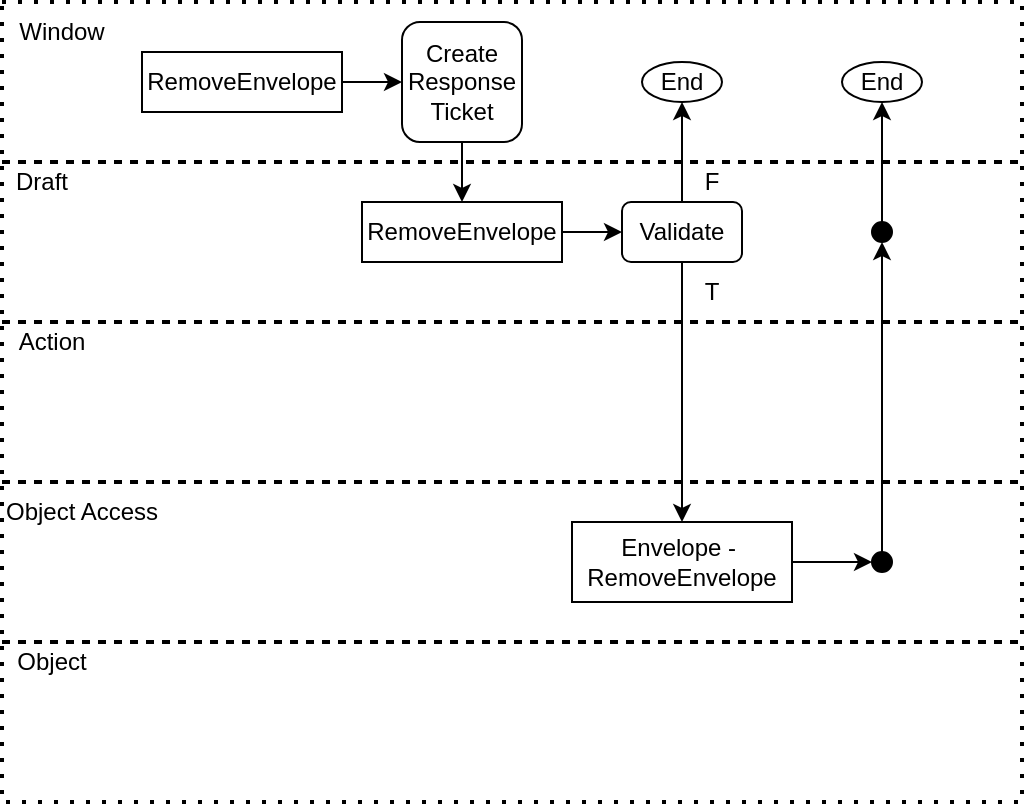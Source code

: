 <mxfile version="20.5.3" type="device"><diagram id="FmuEPTsOrhMxbWS6zh5u" name="Page-1"><mxGraphModel dx="1087" dy="514" grid="1" gridSize="10" guides="1" tooltips="1" connect="1" arrows="1" fold="1" page="1" pageScale="1" pageWidth="850" pageHeight="1100" math="0" shadow="0"><root><mxCell id="0"/><mxCell id="1" parent="0"/><mxCell id="bh2-W7jbPsM2EbF49mup-1" value="Window" style="text;html=1;strokeColor=none;fillColor=none;align=center;verticalAlign=middle;whiteSpace=wrap;rounded=0;" vertex="1" parent="1"><mxGeometry x="30" y="20" width="60" height="30" as="geometry"/></mxCell><mxCell id="bh2-W7jbPsM2EbF49mup-2" value="Draft" style="text;html=1;strokeColor=none;fillColor=none;align=center;verticalAlign=middle;whiteSpace=wrap;rounded=0;" vertex="1" parent="1"><mxGeometry x="30" y="100" width="40" height="20" as="geometry"/></mxCell><mxCell id="bh2-W7jbPsM2EbF49mup-3" value="Action" style="text;html=1;strokeColor=none;fillColor=none;align=center;verticalAlign=middle;whiteSpace=wrap;rounded=0;" vertex="1" parent="1"><mxGeometry x="30" y="180" width="50" height="20" as="geometry"/></mxCell><mxCell id="bh2-W7jbPsM2EbF49mup-4" value="Object Access" style="text;html=1;strokeColor=none;fillColor=none;align=center;verticalAlign=middle;whiteSpace=wrap;rounded=0;" vertex="1" parent="1"><mxGeometry x="30" y="260" width="80" height="30" as="geometry"/></mxCell><mxCell id="bh2-W7jbPsM2EbF49mup-5" value="Object" style="text;html=1;strokeColor=none;fillColor=none;align=center;verticalAlign=middle;whiteSpace=wrap;rounded=0;" vertex="1" parent="1"><mxGeometry x="30" y="340" width="50" height="20" as="geometry"/></mxCell><mxCell id="bh2-W7jbPsM2EbF49mup-6" value="" style="endArrow=none;dashed=1;html=1;dashPattern=1 3;strokeWidth=2;rounded=0;exitX=0;exitY=0;exitDx=0;exitDy=0;entryX=0;entryY=0;entryDx=0;entryDy=0;" edge="1" parent="1" source="bh2-W7jbPsM2EbF49mup-1" target="bh2-W7jbPsM2EbF49mup-1"><mxGeometry width="50" height="50" relative="1" as="geometry"><mxPoint x="410" y="250" as="sourcePoint"/><mxPoint x="830" y="100" as="targetPoint"/><Array as="points"><mxPoint x="540" y="20"/><mxPoint x="540" y="100"/><mxPoint x="30" y="100"/></Array></mxGeometry></mxCell><mxCell id="bh2-W7jbPsM2EbF49mup-7" value="" style="endArrow=none;dashed=1;html=1;dashPattern=1 3;strokeWidth=2;rounded=0;exitX=0;exitY=0;exitDx=0;exitDy=0;entryX=0;entryY=0;entryDx=0;entryDy=0;" edge="1" parent="1"><mxGeometry width="50" height="50" relative="1" as="geometry"><mxPoint x="30" y="100" as="sourcePoint"/><mxPoint x="30" y="100" as="targetPoint"/><Array as="points"><mxPoint x="540" y="100"/><mxPoint x="540" y="180"/><mxPoint x="30" y="180"/></Array></mxGeometry></mxCell><mxCell id="bh2-W7jbPsM2EbF49mup-8" value="" style="endArrow=none;dashed=1;html=1;dashPattern=1 3;strokeWidth=2;rounded=0;exitX=0;exitY=0;exitDx=0;exitDy=0;entryX=0;entryY=0;entryDx=0;entryDy=0;" edge="1" parent="1"><mxGeometry width="50" height="50" relative="1" as="geometry"><mxPoint x="30" y="180.0" as="sourcePoint"/><mxPoint x="30" y="180.0" as="targetPoint"/><Array as="points"><mxPoint x="540" y="180"/><mxPoint x="540" y="260"/><mxPoint x="30" y="260"/></Array></mxGeometry></mxCell><mxCell id="bh2-W7jbPsM2EbF49mup-9" value="" style="endArrow=none;dashed=1;html=1;dashPattern=1 3;strokeWidth=2;rounded=0;exitX=0;exitY=0;exitDx=0;exitDy=0;entryX=0;entryY=0;entryDx=0;entryDy=0;" edge="1" parent="1"><mxGeometry width="50" height="50" relative="1" as="geometry"><mxPoint x="30" y="260.0" as="sourcePoint"/><mxPoint x="30" y="260.0" as="targetPoint"/><Array as="points"><mxPoint x="540" y="260"/><mxPoint x="540" y="340"/><mxPoint x="30" y="340"/></Array></mxGeometry></mxCell><mxCell id="bh2-W7jbPsM2EbF49mup-10" value="" style="endArrow=none;dashed=1;html=1;dashPattern=1 3;strokeWidth=2;rounded=0;exitX=0;exitY=0;exitDx=0;exitDy=0;entryX=0;entryY=0;entryDx=0;entryDy=0;" edge="1" parent="1"><mxGeometry width="50" height="50" relative="1" as="geometry"><mxPoint x="30" y="340.0" as="sourcePoint"/><mxPoint x="30" y="340.0" as="targetPoint"/><Array as="points"><mxPoint x="540" y="340"/><mxPoint x="540" y="420"/><mxPoint x="30" y="420"/></Array></mxGeometry></mxCell><mxCell id="bh2-W7jbPsM2EbF49mup-11" value="RemoveEnvelope" style="rounded=0;whiteSpace=wrap;html=1;" vertex="1" parent="1"><mxGeometry x="100" y="45" width="100" height="30" as="geometry"/></mxCell><mxCell id="bh2-W7jbPsM2EbF49mup-12" value="Create Response Ticket" style="rounded=1;whiteSpace=wrap;html=1;" vertex="1" parent="1"><mxGeometry x="230" y="30" width="60" height="60" as="geometry"/></mxCell><mxCell id="bh2-W7jbPsM2EbF49mup-13" value="RemoveEnvelope" style="rounded=0;whiteSpace=wrap;html=1;" vertex="1" parent="1"><mxGeometry x="210" y="120" width="100" height="30" as="geometry"/></mxCell><mxCell id="bh2-W7jbPsM2EbF49mup-14" value="" style="endArrow=classic;html=1;rounded=0;exitX=1;exitY=0.5;exitDx=0;exitDy=0;entryX=0;entryY=0.5;entryDx=0;entryDy=0;" edge="1" parent="1" source="bh2-W7jbPsM2EbF49mup-11" target="bh2-W7jbPsM2EbF49mup-12"><mxGeometry width="50" height="50" relative="1" as="geometry"><mxPoint x="450" y="240" as="sourcePoint"/><mxPoint x="220" y="55" as="targetPoint"/></mxGeometry></mxCell><mxCell id="bh2-W7jbPsM2EbF49mup-15" value="" style="endArrow=classic;html=1;rounded=0;exitX=0.5;exitY=1;exitDx=0;exitDy=0;entryX=0.5;entryY=0;entryDx=0;entryDy=0;" edge="1" parent="1" source="bh2-W7jbPsM2EbF49mup-12" target="bh2-W7jbPsM2EbF49mup-13"><mxGeometry width="50" height="50" relative="1" as="geometry"><mxPoint x="210" y="70" as="sourcePoint"/><mxPoint x="240" y="70" as="targetPoint"/></mxGeometry></mxCell><mxCell id="bh2-W7jbPsM2EbF49mup-16" value="" style="endArrow=classic;html=1;rounded=0;exitX=1;exitY=0.5;exitDx=0;exitDy=0;entryX=0;entryY=0.5;entryDx=0;entryDy=0;" edge="1" parent="1" source="bh2-W7jbPsM2EbF49mup-13" target="bh2-W7jbPsM2EbF49mup-17"><mxGeometry width="50" height="50" relative="1" as="geometry"><mxPoint x="270" y="85" as="sourcePoint"/><mxPoint x="340" y="135" as="targetPoint"/></mxGeometry></mxCell><mxCell id="bh2-W7jbPsM2EbF49mup-17" value="Validate" style="rounded=1;whiteSpace=wrap;html=1;" vertex="1" parent="1"><mxGeometry x="340" y="120" width="60" height="30" as="geometry"/></mxCell><mxCell id="bh2-W7jbPsM2EbF49mup-18" value="End" style="ellipse;whiteSpace=wrap;html=1;" vertex="1" parent="1"><mxGeometry x="350" y="50" width="40" height="20" as="geometry"/></mxCell><mxCell id="bh2-W7jbPsM2EbF49mup-19" value="Envelope -&amp;nbsp;&lt;br&gt;RemoveEnvelope" style="rounded=0;whiteSpace=wrap;html=1;" vertex="1" parent="1"><mxGeometry x="315" y="280" width="110" height="40" as="geometry"/></mxCell><mxCell id="bh2-W7jbPsM2EbF49mup-20" value="End" style="ellipse;whiteSpace=wrap;html=1;" vertex="1" parent="1"><mxGeometry x="450" y="50" width="40" height="20" as="geometry"/></mxCell><mxCell id="bh2-W7jbPsM2EbF49mup-21" value="" style="endArrow=classic;html=1;rounded=0;exitX=0.5;exitY=0;exitDx=0;exitDy=0;entryX=0.5;entryY=1;entryDx=0;entryDy=0;" edge="1" parent="1" source="bh2-W7jbPsM2EbF49mup-17" target="bh2-W7jbPsM2EbF49mup-18"><mxGeometry width="50" height="50" relative="1" as="geometry"><mxPoint x="650" y="230" as="sourcePoint"/><mxPoint x="700" y="180" as="targetPoint"/></mxGeometry></mxCell><mxCell id="bh2-W7jbPsM2EbF49mup-22" value="" style="endArrow=classic;html=1;rounded=0;exitX=0.5;exitY=1;exitDx=0;exitDy=0;entryX=0.5;entryY=0;entryDx=0;entryDy=0;" edge="1" parent="1" source="bh2-W7jbPsM2EbF49mup-17" target="bh2-W7jbPsM2EbF49mup-19"><mxGeometry width="50" height="50" relative="1" as="geometry"><mxPoint x="650" y="230" as="sourcePoint"/><mxPoint x="700" y="180" as="targetPoint"/></mxGeometry></mxCell><mxCell id="bh2-W7jbPsM2EbF49mup-23" value="" style="ellipse;whiteSpace=wrap;html=1;aspect=fixed;fillColor=#000000;" vertex="1" parent="1"><mxGeometry x="465" y="295" width="10" height="10" as="geometry"/></mxCell><mxCell id="bh2-W7jbPsM2EbF49mup-24" value="" style="ellipse;whiteSpace=wrap;html=1;aspect=fixed;fillColor=#000000;" vertex="1" parent="1"><mxGeometry x="465" y="130" width="10" height="10" as="geometry"/></mxCell><mxCell id="bh2-W7jbPsM2EbF49mup-25" value="" style="endArrow=classic;html=1;rounded=0;exitX=1;exitY=0.5;exitDx=0;exitDy=0;entryX=0;entryY=0.5;entryDx=0;entryDy=0;" edge="1" parent="1" source="bh2-W7jbPsM2EbF49mup-19" target="bh2-W7jbPsM2EbF49mup-23"><mxGeometry width="50" height="50" relative="1" as="geometry"><mxPoint x="580" y="240" as="sourcePoint"/><mxPoint x="630" y="190" as="targetPoint"/></mxGeometry></mxCell><mxCell id="bh2-W7jbPsM2EbF49mup-26" value="" style="endArrow=classic;html=1;rounded=0;exitX=0.5;exitY=0;exitDx=0;exitDy=0;entryX=0.5;entryY=1;entryDx=0;entryDy=0;" edge="1" parent="1" source="bh2-W7jbPsM2EbF49mup-23" target="bh2-W7jbPsM2EbF49mup-24"><mxGeometry width="50" height="50" relative="1" as="geometry"><mxPoint x="580" y="240" as="sourcePoint"/><mxPoint x="630" y="190" as="targetPoint"/></mxGeometry></mxCell><mxCell id="bh2-W7jbPsM2EbF49mup-27" value="" style="endArrow=classic;html=1;rounded=0;entryX=0.5;entryY=1;entryDx=0;entryDy=0;exitX=0.5;exitY=0;exitDx=0;exitDy=0;" edge="1" parent="1" source="bh2-W7jbPsM2EbF49mup-24" target="bh2-W7jbPsM2EbF49mup-20"><mxGeometry width="50" height="50" relative="1" as="geometry"><mxPoint x="470" y="120" as="sourcePoint"/><mxPoint x="480" y="150" as="targetPoint"/></mxGeometry></mxCell><mxCell id="bh2-W7jbPsM2EbF49mup-28" value="T" style="text;html=1;strokeColor=none;fillColor=none;align=center;verticalAlign=middle;whiteSpace=wrap;rounded=0;" vertex="1" parent="1"><mxGeometry x="380" y="160" width="10" height="10" as="geometry"/></mxCell><mxCell id="bh2-W7jbPsM2EbF49mup-29" value="F" style="text;html=1;strokeColor=none;fillColor=none;align=center;verticalAlign=middle;whiteSpace=wrap;rounded=0;" vertex="1" parent="1"><mxGeometry x="380" y="105" width="10" height="10" as="geometry"/></mxCell></root></mxGraphModel></diagram></mxfile>